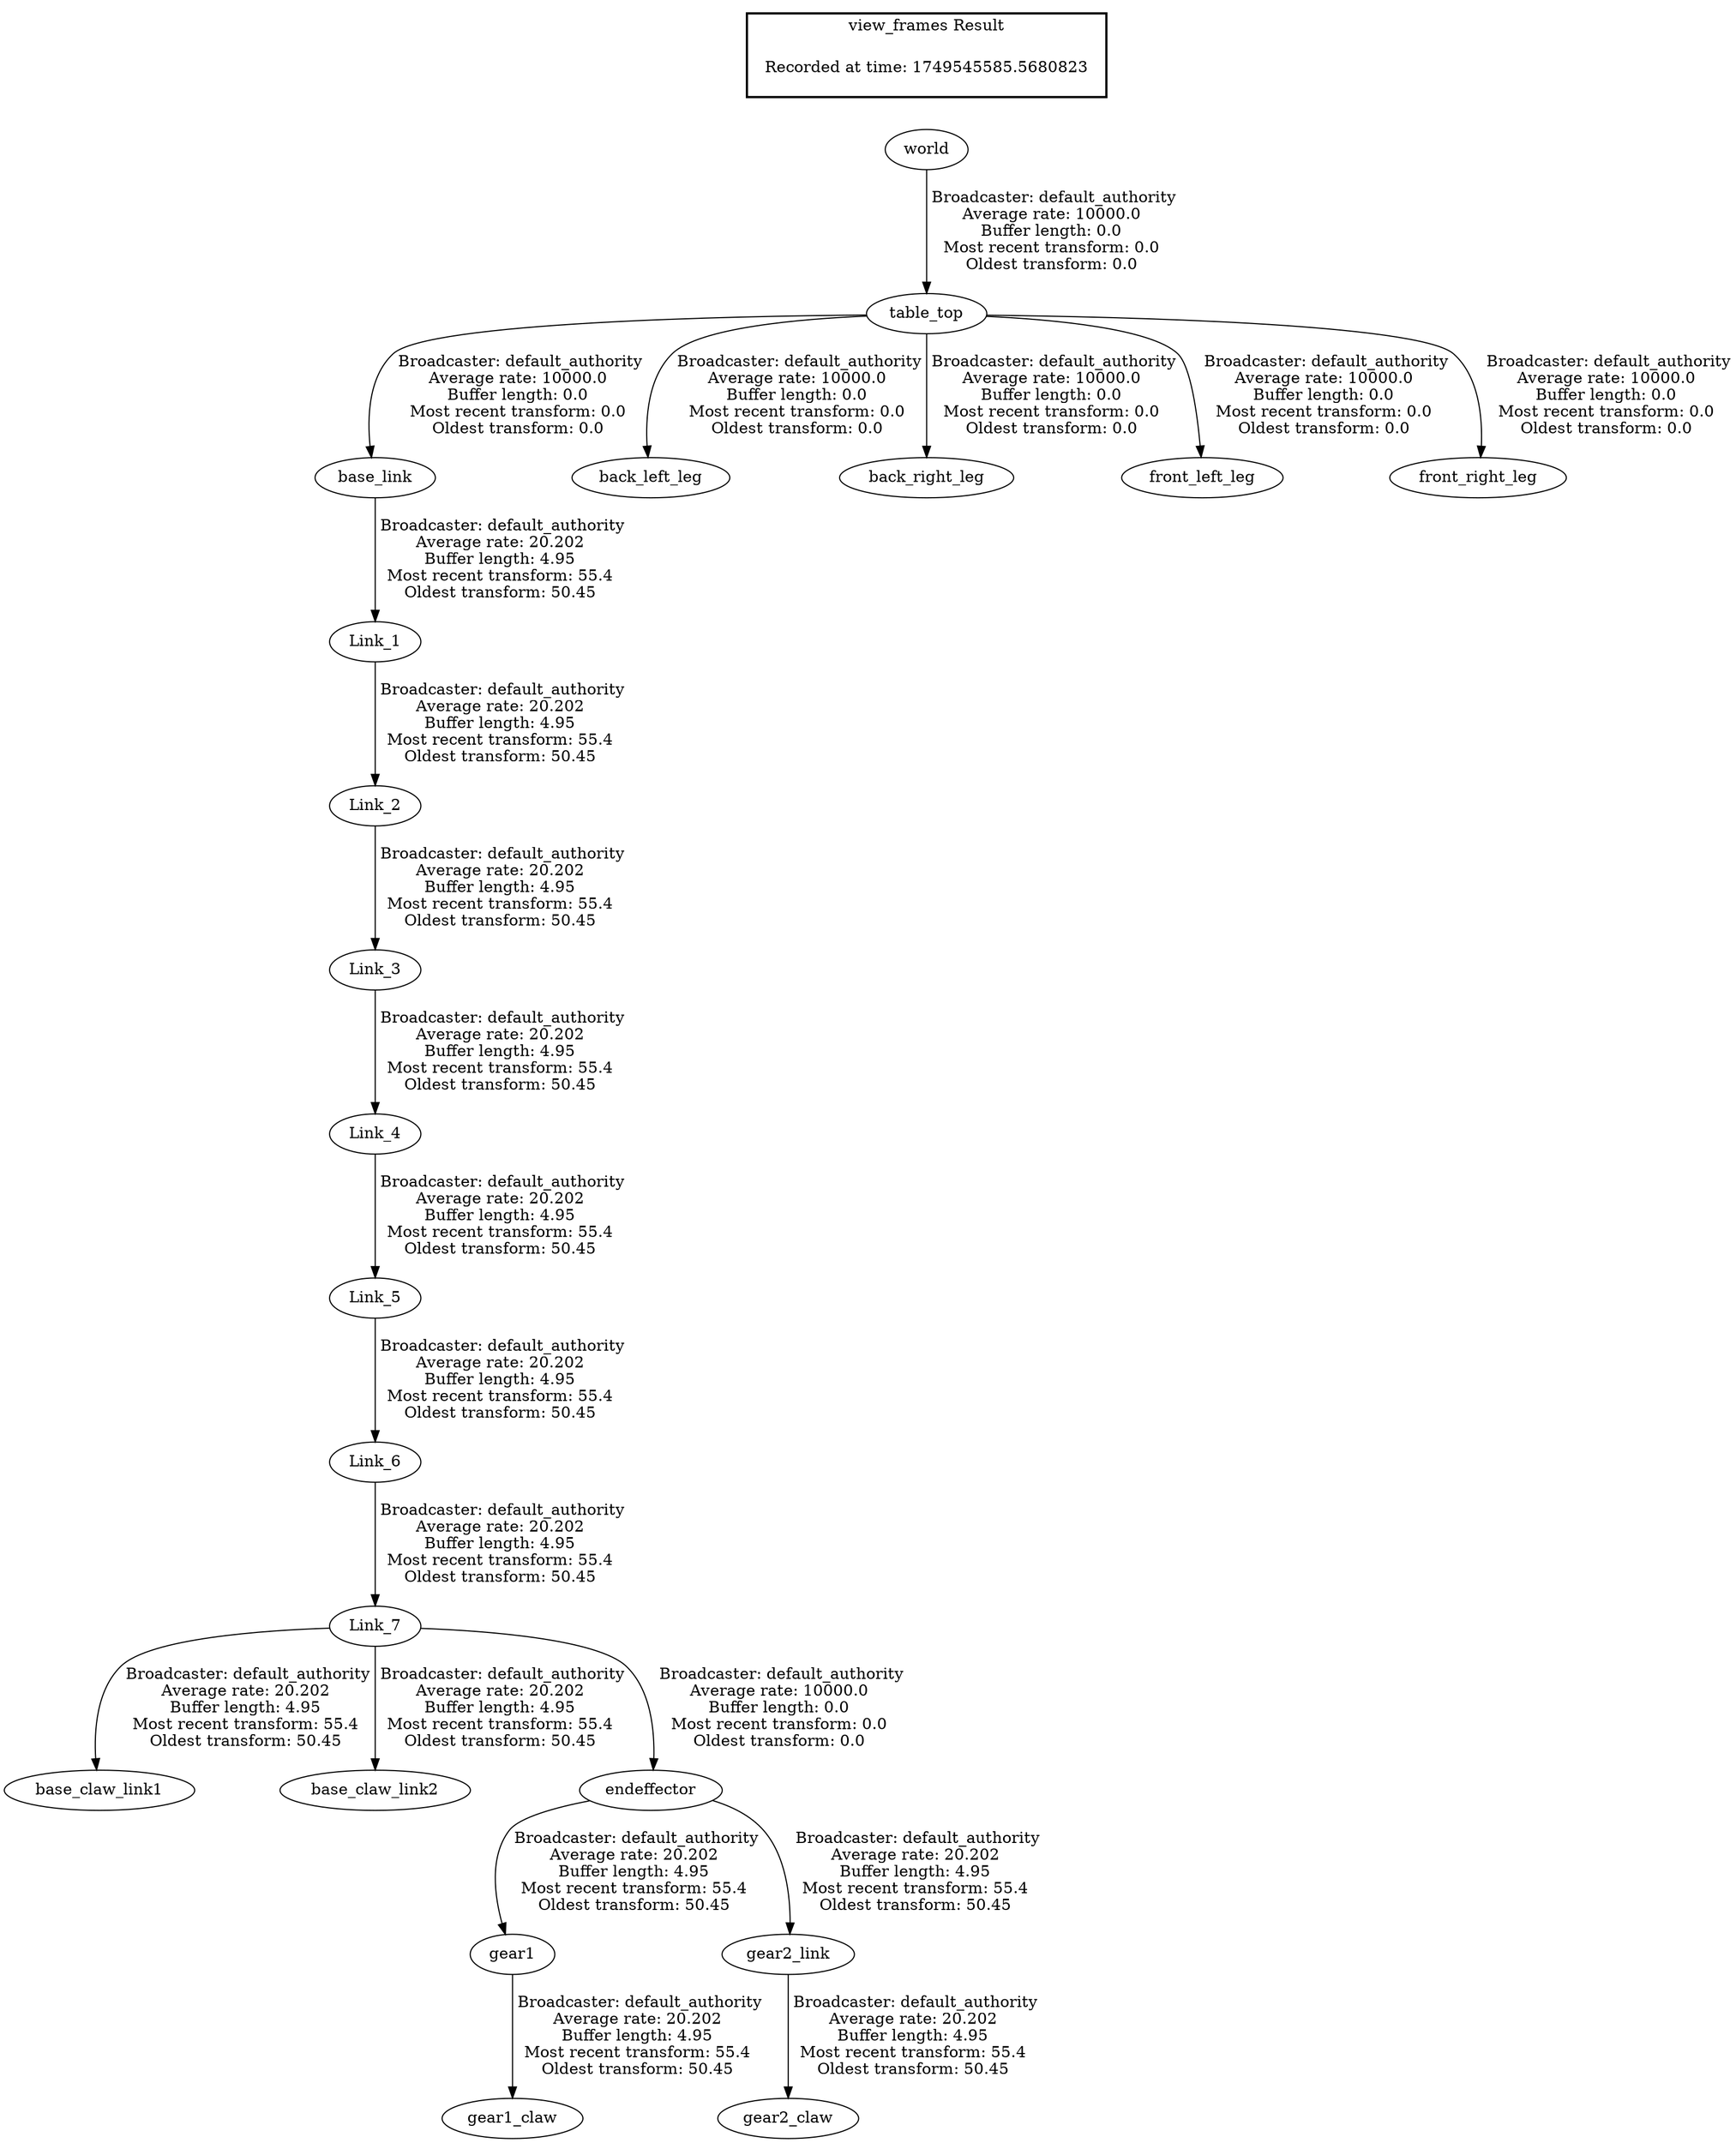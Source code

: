 digraph G {
"Link_7" -> "base_claw_link1"[label=" Broadcaster: default_authority\nAverage rate: 20.202\nBuffer length: 4.95\nMost recent transform: 55.4\nOldest transform: 50.45\n"];
"Link_6" -> "Link_7"[label=" Broadcaster: default_authority\nAverage rate: 20.202\nBuffer length: 4.95\nMost recent transform: 55.4\nOldest transform: 50.45\n"];
"Link_7" -> "base_claw_link2"[label=" Broadcaster: default_authority\nAverage rate: 20.202\nBuffer length: 4.95\nMost recent transform: 55.4\nOldest transform: 50.45\n"];
"gear1" -> "gear1_claw"[label=" Broadcaster: default_authority\nAverage rate: 20.202\nBuffer length: 4.95\nMost recent transform: 55.4\nOldest transform: 50.45\n"];
"endeffector" -> "gear1"[label=" Broadcaster: default_authority\nAverage rate: 20.202\nBuffer length: 4.95\nMost recent transform: 55.4\nOldest transform: 50.45\n"];
"gear2_link" -> "gear2_claw"[label=" Broadcaster: default_authority\nAverage rate: 20.202\nBuffer length: 4.95\nMost recent transform: 55.4\nOldest transform: 50.45\n"];
"endeffector" -> "gear2_link"[label=" Broadcaster: default_authority\nAverage rate: 20.202\nBuffer length: 4.95\nMost recent transform: 55.4\nOldest transform: 50.45\n"];
"Link_7" -> "endeffector"[label=" Broadcaster: default_authority\nAverage rate: 10000.0\nBuffer length: 0.0\nMost recent transform: 0.0\nOldest transform: 0.0\n"];
"base_link" -> "Link_1"[label=" Broadcaster: default_authority\nAverage rate: 20.202\nBuffer length: 4.95\nMost recent transform: 55.4\nOldest transform: 50.45\n"];
"table_top" -> "base_link"[label=" Broadcaster: default_authority\nAverage rate: 10000.0\nBuffer length: 0.0\nMost recent transform: 0.0\nOldest transform: 0.0\n"];
"Link_1" -> "Link_2"[label=" Broadcaster: default_authority\nAverage rate: 20.202\nBuffer length: 4.95\nMost recent transform: 55.4\nOldest transform: 50.45\n"];
"Link_2" -> "Link_3"[label=" Broadcaster: default_authority\nAverage rate: 20.202\nBuffer length: 4.95\nMost recent transform: 55.4\nOldest transform: 50.45\n"];
"Link_3" -> "Link_4"[label=" Broadcaster: default_authority\nAverage rate: 20.202\nBuffer length: 4.95\nMost recent transform: 55.4\nOldest transform: 50.45\n"];
"Link_4" -> "Link_5"[label=" Broadcaster: default_authority\nAverage rate: 20.202\nBuffer length: 4.95\nMost recent transform: 55.4\nOldest transform: 50.45\n"];
"Link_5" -> "Link_6"[label=" Broadcaster: default_authority\nAverage rate: 20.202\nBuffer length: 4.95\nMost recent transform: 55.4\nOldest transform: 50.45\n"];
"table_top" -> "back_left_leg"[label=" Broadcaster: default_authority\nAverage rate: 10000.0\nBuffer length: 0.0\nMost recent transform: 0.0\nOldest transform: 0.0\n"];
"world" -> "table_top"[label=" Broadcaster: default_authority\nAverage rate: 10000.0\nBuffer length: 0.0\nMost recent transform: 0.0\nOldest transform: 0.0\n"];
"table_top" -> "back_right_leg"[label=" Broadcaster: default_authority\nAverage rate: 10000.0\nBuffer length: 0.0\nMost recent transform: 0.0\nOldest transform: 0.0\n"];
"table_top" -> "front_left_leg"[label=" Broadcaster: default_authority\nAverage rate: 10000.0\nBuffer length: 0.0\nMost recent transform: 0.0\nOldest transform: 0.0\n"];
"table_top" -> "front_right_leg"[label=" Broadcaster: default_authority\nAverage rate: 10000.0\nBuffer length: 0.0\nMost recent transform: 0.0\nOldest transform: 0.0\n"];
edge [style=invis];
 subgraph cluster_legend { style=bold; color=black; label ="view_frames Result";
"Recorded at time: 1749545585.5680823"[ shape=plaintext ] ;
}->"world";
}